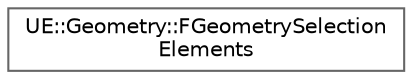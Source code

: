 digraph "Graphical Class Hierarchy"
{
 // INTERACTIVE_SVG=YES
 // LATEX_PDF_SIZE
  bgcolor="transparent";
  edge [fontname=Helvetica,fontsize=10,labelfontname=Helvetica,labelfontsize=10];
  node [fontname=Helvetica,fontsize=10,shape=box,height=0.2,width=0.4];
  rankdir="LR";
  Node0 [id="Node000000",label="UE::Geometry::FGeometrySelection\lElements",height=0.2,width=0.4,color="grey40", fillcolor="white", style="filled",URL="$d7/d6a/structUE_1_1Geometry_1_1FGeometrySelectionElements.html",tooltip="3D Geometry representing a FGeometrySelection, for example suitable for passing to rendering code,..."];
}
